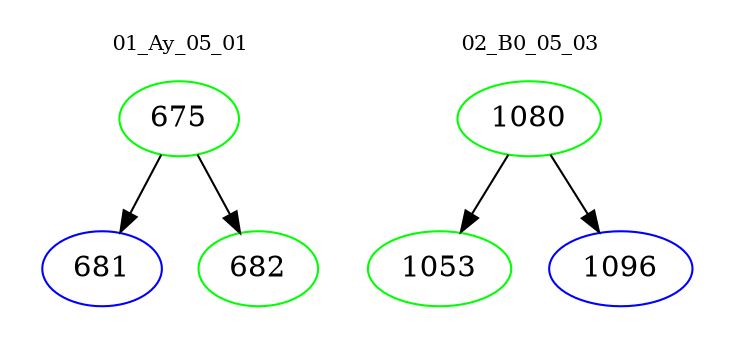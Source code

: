 digraph{
subgraph cluster_0 {
color = white
label = "01_Ay_05_01";
fontsize=10;
T0_675 [label="675", color="green"]
T0_675 -> T0_681 [color="black"]
T0_681 [label="681", color="blue"]
T0_675 -> T0_682 [color="black"]
T0_682 [label="682", color="green"]
}
subgraph cluster_1 {
color = white
label = "02_B0_05_03";
fontsize=10;
T1_1080 [label="1080", color="green"]
T1_1080 -> T1_1053 [color="black"]
T1_1053 [label="1053", color="green"]
T1_1080 -> T1_1096 [color="black"]
T1_1096 [label="1096", color="blue"]
}
}
